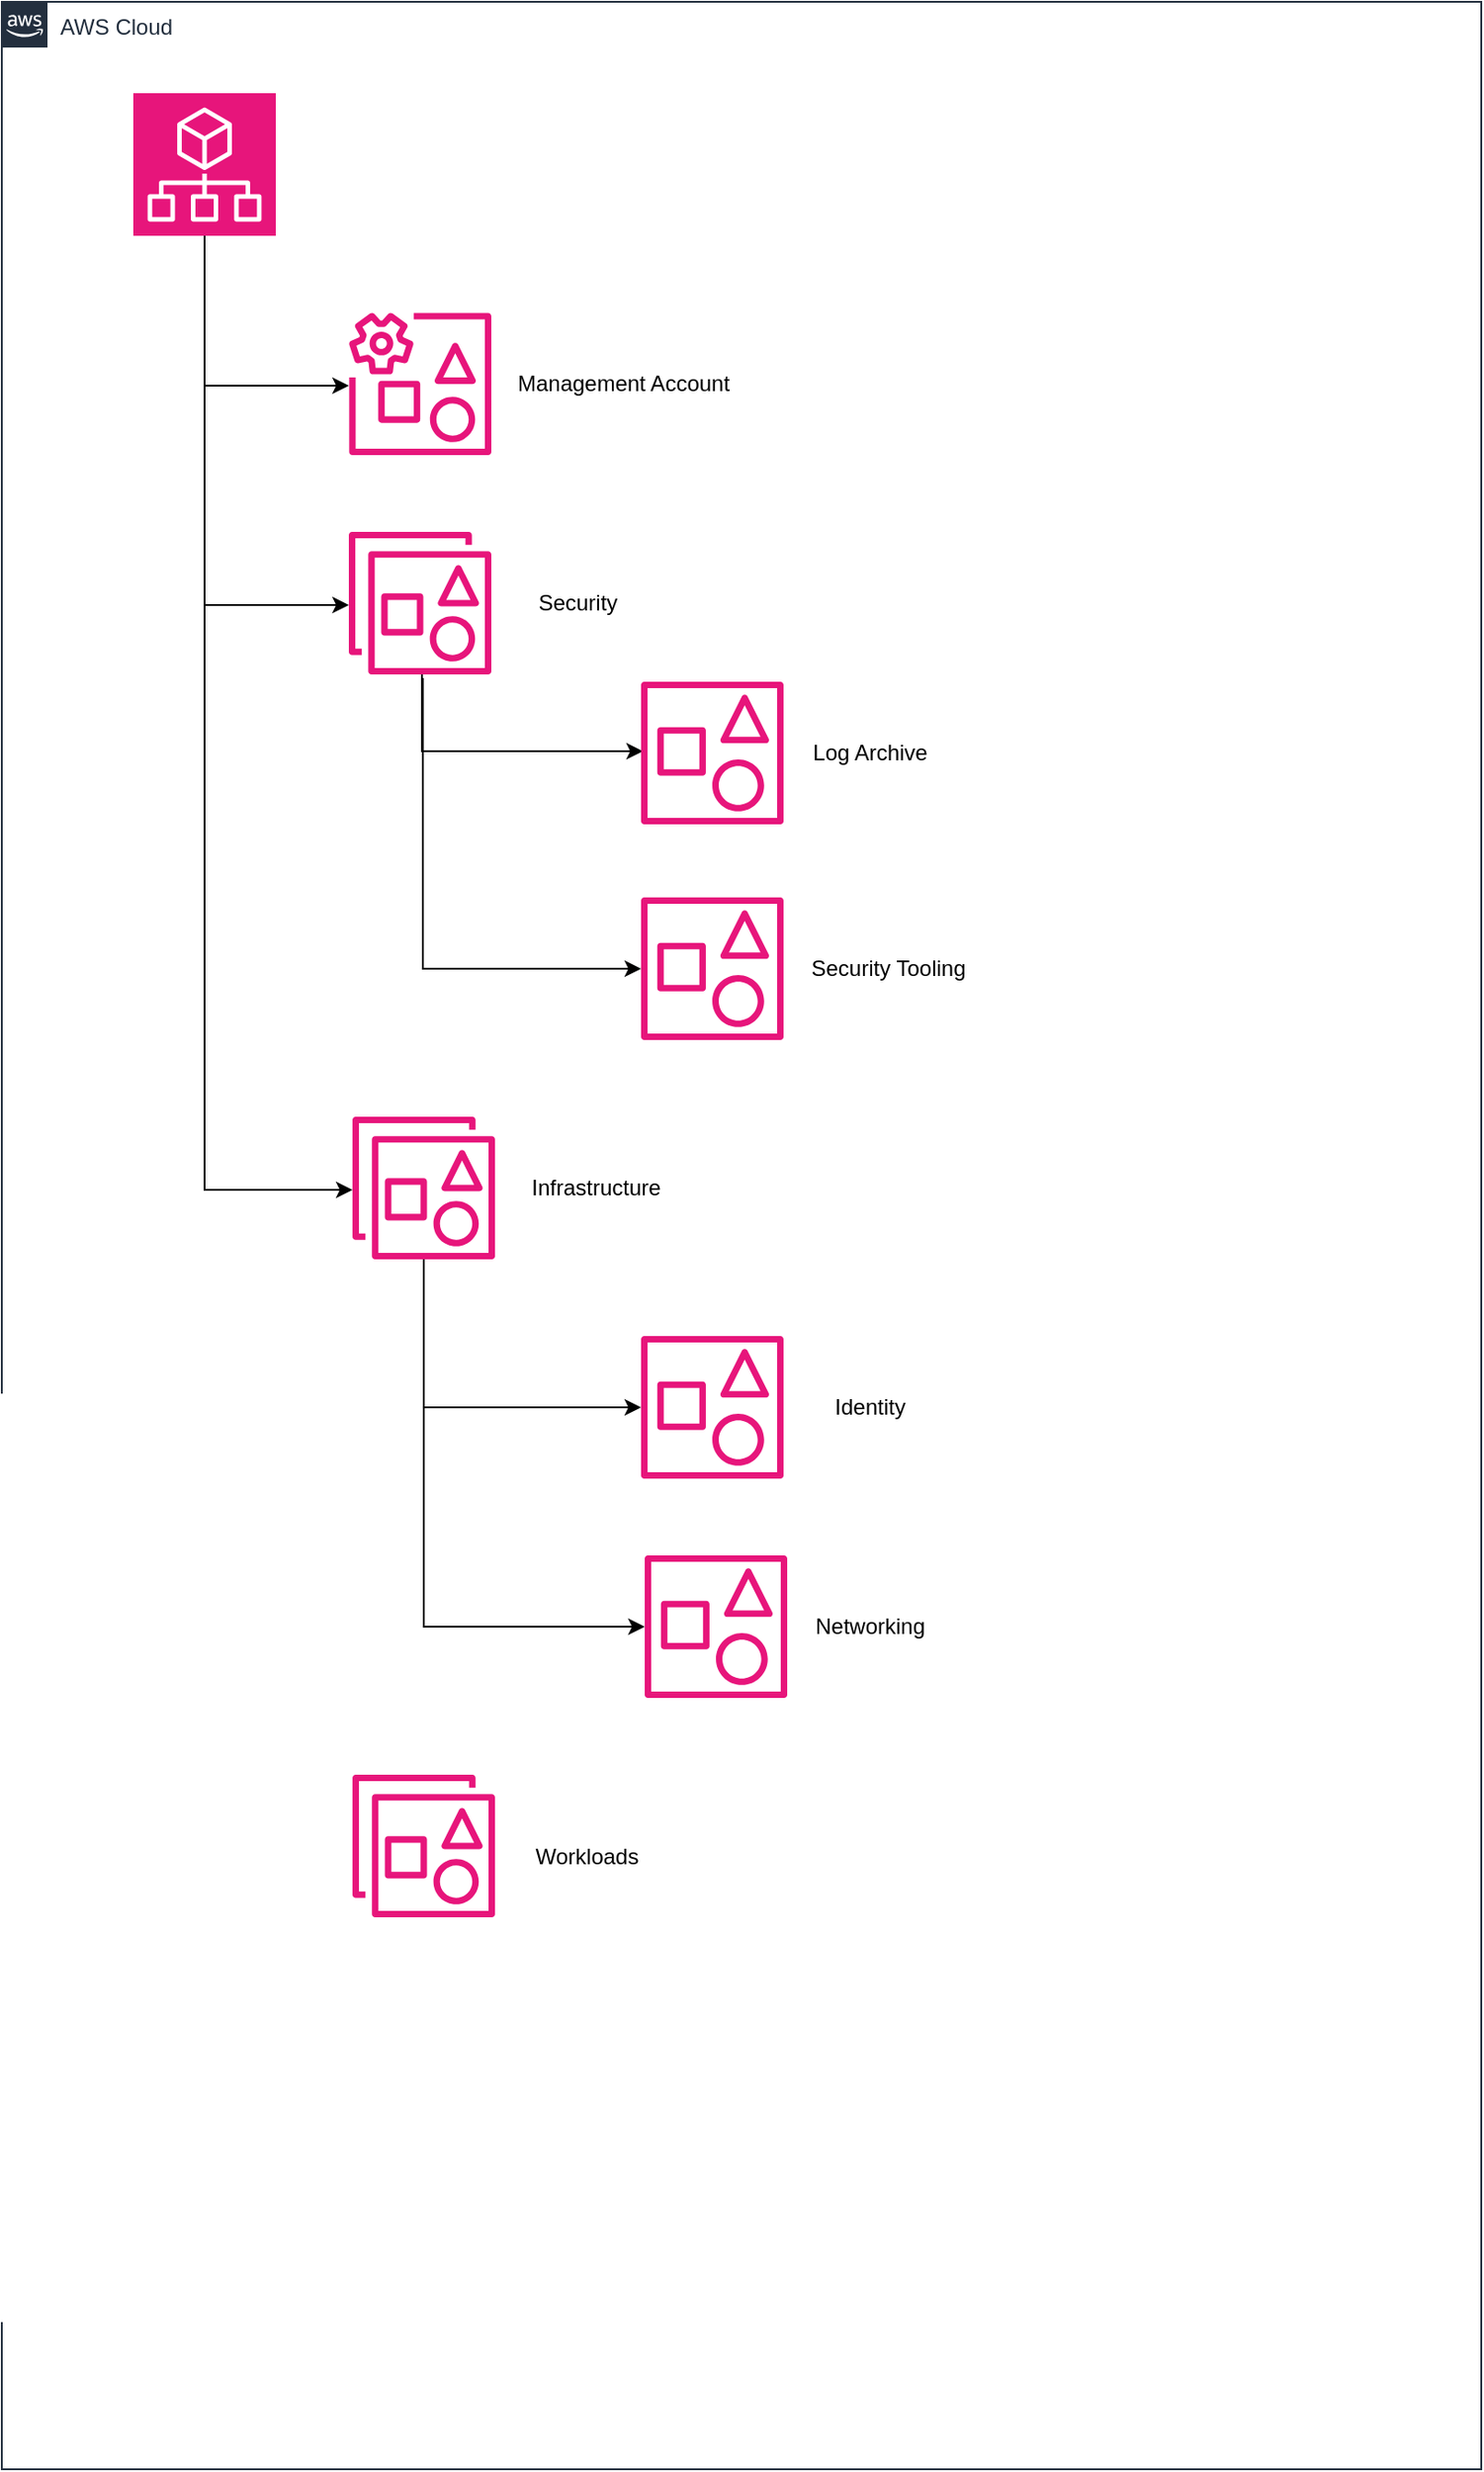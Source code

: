 <mxfile version="27.0.2">
  <diagram name="Сторінка-1" id="Bu3yCZcyRtmO8vV5ZE0F">
    <mxGraphModel dx="1426" dy="787" grid="1" gridSize="10" guides="1" tooltips="1" connect="1" arrows="1" fold="1" page="1" pageScale="1" pageWidth="827" pageHeight="1169" math="0" shadow="0">
      <root>
        <mxCell id="0" />
        <mxCell id="1" parent="0" />
        <mxCell id="iBRwoHVwdoJSEmxD0py--1" value="AWS Cloud" style="points=[[0,0],[0.25,0],[0.5,0],[0.75,0],[1,0],[1,0.25],[1,0.5],[1,0.75],[1,1],[0.75,1],[0.5,1],[0.25,1],[0,1],[0,0.75],[0,0.5],[0,0.25]];outlineConnect=0;gradientColor=none;html=1;whiteSpace=wrap;fontSize=12;fontStyle=0;container=1;pointerEvents=0;collapsible=0;recursiveResize=0;shape=mxgraph.aws4.group;grIcon=mxgraph.aws4.group_aws_cloud_alt;strokeColor=#232F3E;fillColor=none;verticalAlign=top;align=left;spacingLeft=30;fontColor=#232F3E;dashed=0;" parent="1" vertex="1">
          <mxGeometry x="10" y="70" width="810" height="1350" as="geometry" />
        </mxCell>
        <mxCell id="vQ-OvHwKWLwVCTqBm5JM-14" style="edgeStyle=orthogonalEdgeStyle;rounded=0;orthogonalLoop=1;jettySize=auto;html=1;exitX=0.5;exitY=1;exitDx=0;exitDy=0;exitPerimeter=0;" edge="1" parent="iBRwoHVwdoJSEmxD0py--1" source="iBRwoHVwdoJSEmxD0py--3" target="iBRwoHVwdoJSEmxD0py--5">
          <mxGeometry relative="1" as="geometry">
            <mxPoint x="40" y="330" as="sourcePoint" />
            <mxPoint x="119" y="551" as="targetPoint" />
            <Array as="points">
              <mxPoint x="111" y="330" />
            </Array>
          </mxGeometry>
        </mxCell>
        <mxCell id="vQ-OvHwKWLwVCTqBm5JM-23" style="edgeStyle=orthogonalEdgeStyle;rounded=0;orthogonalLoop=1;jettySize=auto;html=1;exitX=0.5;exitY=1;exitDx=0;exitDy=0;exitPerimeter=0;" edge="1" parent="iBRwoHVwdoJSEmxD0py--1" source="iBRwoHVwdoJSEmxD0py--3" target="vQ-OvHwKWLwVCTqBm5JM-21">
          <mxGeometry relative="1" as="geometry">
            <Array as="points">
              <mxPoint x="111" y="650" />
            </Array>
          </mxGeometry>
        </mxCell>
        <mxCell id="iBRwoHVwdoJSEmxD0py--3" value="" style="sketch=0;points=[[0,0,0],[0.25,0,0],[0.5,0,0],[0.75,0,0],[1,0,0],[0,1,0],[0.25,1,0],[0.5,1,0],[0.75,1,0],[1,1,0],[0,0.25,0],[0,0.5,0],[0,0.75,0],[1,0.25,0],[1,0.5,0],[1,0.75,0]];points=[[0,0,0],[0.25,0,0],[0.5,0,0],[0.75,0,0],[1,0,0],[0,1,0],[0.25,1,0],[0.5,1,0],[0.75,1,0],[1,1,0],[0,0.25,0],[0,0.5,0],[0,0.75,0],[1,0.25,0],[1,0.5,0],[1,0.75,0]];outlineConnect=0;fontColor=#232F3E;fillColor=#E7157B;strokeColor=#ffffff;dashed=0;verticalLabelPosition=bottom;verticalAlign=top;align=center;html=1;fontSize=12;fontStyle=0;aspect=fixed;shape=mxgraph.aws4.resourceIcon;resIcon=mxgraph.aws4.organizations;" parent="iBRwoHVwdoJSEmxD0py--1" vertex="1">
          <mxGeometry x="72" y="50" width="78" height="78" as="geometry" />
        </mxCell>
        <mxCell id="iBRwoHVwdoJSEmxD0py--4" value="" style="sketch=0;outlineConnect=0;fontColor=#232F3E;gradientColor=none;fillColor=#E7157B;strokeColor=none;dashed=0;verticalLabelPosition=bottom;verticalAlign=top;align=center;html=1;fontSize=12;fontStyle=0;aspect=fixed;pointerEvents=1;shape=mxgraph.aws4.organizations_management_account2;movable=1;resizable=1;rotatable=1;deletable=1;editable=1;locked=0;connectable=1;" parent="iBRwoHVwdoJSEmxD0py--1" vertex="1">
          <mxGeometry x="190" y="170" width="78" height="78" as="geometry" />
        </mxCell>
        <mxCell id="vQ-OvHwKWLwVCTqBm5JM-19" style="edgeStyle=orthogonalEdgeStyle;rounded=0;orthogonalLoop=1;jettySize=auto;html=1;" edge="1" parent="iBRwoHVwdoJSEmxD0py--1">
          <mxGeometry relative="1" as="geometry">
            <mxPoint x="230" y="368" as="sourcePoint" />
            <mxPoint x="351" y="410" as="targetPoint" />
            <Array as="points">
              <mxPoint x="230" y="410" />
            </Array>
          </mxGeometry>
        </mxCell>
        <mxCell id="vQ-OvHwKWLwVCTqBm5JM-20" style="edgeStyle=orthogonalEdgeStyle;rounded=0;orthogonalLoop=1;jettySize=auto;html=1;exitX=0.519;exitY=1.026;exitDx=0;exitDy=0;exitPerimeter=0;" edge="1" parent="iBRwoHVwdoJSEmxD0py--1" source="iBRwoHVwdoJSEmxD0py--5" target="vQ-OvHwKWLwVCTqBm5JM-17">
          <mxGeometry relative="1" as="geometry">
            <mxPoint x="110" y="530" as="sourcePoint" />
            <mxPoint x="231" y="691" as="targetPoint" />
            <Array as="points">
              <mxPoint x="231" y="529" />
            </Array>
          </mxGeometry>
        </mxCell>
        <mxCell id="iBRwoHVwdoJSEmxD0py--5" value="" style="sketch=0;outlineConnect=0;fontColor=#232F3E;gradientColor=none;fillColor=#E7157B;strokeColor=none;dashed=0;verticalLabelPosition=bottom;verticalAlign=top;align=center;html=1;fontSize=12;fontStyle=0;aspect=fixed;pointerEvents=1;shape=mxgraph.aws4.organizations_organizational_unit2;" parent="iBRwoHVwdoJSEmxD0py--1" vertex="1">
          <mxGeometry x="190" y="290" width="78" height="78" as="geometry" />
        </mxCell>
        <mxCell id="iBRwoHVwdoJSEmxD0py--6" value="" style="sketch=0;outlineConnect=0;fontColor=#232F3E;gradientColor=none;fillColor=#E7157B;strokeColor=none;dashed=0;verticalLabelPosition=bottom;verticalAlign=top;align=center;html=1;fontSize=12;fontStyle=0;aspect=fixed;pointerEvents=1;shape=mxgraph.aws4.organizations_account2;" parent="iBRwoHVwdoJSEmxD0py--1" vertex="1">
          <mxGeometry x="350" y="372" width="78" height="78" as="geometry" />
        </mxCell>
        <mxCell id="vQ-OvHwKWLwVCTqBm5JM-2" value="Security" style="text;html=1;align=center;verticalAlign=middle;resizable=0;points=[];autosize=1;strokeColor=none;fillColor=none;" vertex="1" parent="iBRwoHVwdoJSEmxD0py--1">
          <mxGeometry x="280" y="314" width="70" height="30" as="geometry" />
        </mxCell>
        <mxCell id="vQ-OvHwKWLwVCTqBm5JM-1" value="&lt;div&gt;Management Account&lt;/div&gt;" style="text;html=1;align=center;verticalAlign=middle;resizable=1;points=[];autosize=1;strokeColor=none;fillColor=none;movable=1;rotatable=1;deletable=1;editable=1;locked=0;connectable=1;" vertex="1" parent="iBRwoHVwdoJSEmxD0py--1">
          <mxGeometry x="270" y="194" width="140" height="30" as="geometry" />
        </mxCell>
        <mxCell id="vQ-OvHwKWLwVCTqBm5JM-13" value="" style="edgeStyle=orthogonalEdgeStyle;rounded=0;orthogonalLoop=1;jettySize=auto;html=1;" edge="1" parent="iBRwoHVwdoJSEmxD0py--1" source="iBRwoHVwdoJSEmxD0py--3" target="iBRwoHVwdoJSEmxD0py--4">
          <mxGeometry relative="1" as="geometry">
            <Array as="points">
              <mxPoint x="111" y="210" />
            </Array>
          </mxGeometry>
        </mxCell>
        <mxCell id="vQ-OvHwKWLwVCTqBm5JM-15" value="&lt;div&gt;Log Archive&lt;/div&gt;" style="text;html=1;align=center;verticalAlign=middle;resizable=0;points=[];autosize=1;strokeColor=none;fillColor=none;" vertex="1" parent="iBRwoHVwdoJSEmxD0py--1">
          <mxGeometry x="430" y="396" width="90" height="30" as="geometry" />
        </mxCell>
        <mxCell id="vQ-OvHwKWLwVCTqBm5JM-17" value="" style="sketch=0;outlineConnect=0;fontColor=#232F3E;gradientColor=none;fillColor=#E7157B;strokeColor=none;dashed=0;verticalLabelPosition=bottom;verticalAlign=top;align=center;html=1;fontSize=12;fontStyle=0;aspect=fixed;pointerEvents=1;shape=mxgraph.aws4.organizations_account2;" vertex="1" parent="iBRwoHVwdoJSEmxD0py--1">
          <mxGeometry x="350" y="490" width="78" height="78" as="geometry" />
        </mxCell>
        <mxCell id="vQ-OvHwKWLwVCTqBm5JM-18" value="Security Tooling" style="text;html=1;align=center;verticalAlign=middle;resizable=0;points=[];autosize=1;strokeColor=none;fillColor=none;" vertex="1" parent="iBRwoHVwdoJSEmxD0py--1">
          <mxGeometry x="430" y="514" width="110" height="30" as="geometry" />
        </mxCell>
        <mxCell id="vQ-OvHwKWLwVCTqBm5JM-31" style="edgeStyle=orthogonalEdgeStyle;rounded=0;orthogonalLoop=1;jettySize=auto;html=1;" edge="1" parent="iBRwoHVwdoJSEmxD0py--1" source="vQ-OvHwKWLwVCTqBm5JM-21" target="vQ-OvHwKWLwVCTqBm5JM-25">
          <mxGeometry relative="1" as="geometry">
            <Array as="points">
              <mxPoint x="231" y="769" />
            </Array>
          </mxGeometry>
        </mxCell>
        <mxCell id="vQ-OvHwKWLwVCTqBm5JM-32" style="edgeStyle=orthogonalEdgeStyle;rounded=0;orthogonalLoop=1;jettySize=auto;html=1;" edge="1" parent="iBRwoHVwdoJSEmxD0py--1" source="vQ-OvHwKWLwVCTqBm5JM-21" target="vQ-OvHwKWLwVCTqBm5JM-27">
          <mxGeometry relative="1" as="geometry">
            <Array as="points">
              <mxPoint x="231" y="889" />
            </Array>
          </mxGeometry>
        </mxCell>
        <mxCell id="vQ-OvHwKWLwVCTqBm5JM-21" value="" style="sketch=0;outlineConnect=0;fontColor=#232F3E;gradientColor=none;fillColor=#E7157B;strokeColor=none;dashed=0;verticalLabelPosition=bottom;verticalAlign=top;align=center;html=1;fontSize=12;fontStyle=0;aspect=fixed;pointerEvents=1;shape=mxgraph.aws4.organizations_organizational_unit2;" vertex="1" parent="iBRwoHVwdoJSEmxD0py--1">
          <mxGeometry x="192" y="610" width="78" height="78" as="geometry" />
        </mxCell>
        <mxCell id="vQ-OvHwKWLwVCTqBm5JM-22" value="Infrastructure" style="text;html=1;align=center;verticalAlign=middle;resizable=0;points=[];autosize=1;strokeColor=none;fillColor=none;" vertex="1" parent="iBRwoHVwdoJSEmxD0py--1">
          <mxGeometry x="280" y="634" width="90" height="30" as="geometry" />
        </mxCell>
        <mxCell id="vQ-OvHwKWLwVCTqBm5JM-25" value="" style="sketch=0;outlineConnect=0;fontColor=#232F3E;gradientColor=none;fillColor=#E7157B;strokeColor=none;dashed=0;verticalLabelPosition=bottom;verticalAlign=top;align=center;html=1;fontSize=12;fontStyle=0;aspect=fixed;pointerEvents=1;shape=mxgraph.aws4.organizations_account2;" vertex="1" parent="iBRwoHVwdoJSEmxD0py--1">
          <mxGeometry x="350" y="730" width="78" height="78" as="geometry" />
        </mxCell>
        <mxCell id="vQ-OvHwKWLwVCTqBm5JM-26" value="Identity" style="text;html=1;align=center;verticalAlign=middle;resizable=0;points=[];autosize=1;strokeColor=none;fillColor=none;" vertex="1" parent="iBRwoHVwdoJSEmxD0py--1">
          <mxGeometry x="445" y="754" width="60" height="30" as="geometry" />
        </mxCell>
        <mxCell id="vQ-OvHwKWLwVCTqBm5JM-27" value="" style="sketch=0;outlineConnect=0;fontColor=#232F3E;gradientColor=none;fillColor=#E7157B;strokeColor=none;dashed=0;verticalLabelPosition=bottom;verticalAlign=top;align=center;html=1;fontSize=12;fontStyle=0;aspect=fixed;pointerEvents=1;shape=mxgraph.aws4.organizations_account2;" vertex="1" parent="iBRwoHVwdoJSEmxD0py--1">
          <mxGeometry x="352" y="850" width="78" height="78" as="geometry" />
        </mxCell>
        <mxCell id="vQ-OvHwKWLwVCTqBm5JM-28" value="Networking" style="text;html=1;align=center;verticalAlign=middle;resizable=0;points=[];autosize=1;strokeColor=none;fillColor=none;" vertex="1" parent="iBRwoHVwdoJSEmxD0py--1">
          <mxGeometry x="435" y="874" width="80" height="30" as="geometry" />
        </mxCell>
        <mxCell id="vQ-OvHwKWLwVCTqBm5JM-29" value="" style="sketch=0;outlineConnect=0;fontColor=#232F3E;gradientColor=none;fillColor=#E7157B;strokeColor=none;dashed=0;verticalLabelPosition=bottom;verticalAlign=top;align=center;html=1;fontSize=12;fontStyle=0;aspect=fixed;pointerEvents=1;shape=mxgraph.aws4.organizations_organizational_unit2;" vertex="1" parent="iBRwoHVwdoJSEmxD0py--1">
          <mxGeometry x="192" y="970" width="78" height="78" as="geometry" />
        </mxCell>
        <mxCell id="vQ-OvHwKWLwVCTqBm5JM-30" value="Workloads" style="text;html=1;align=center;verticalAlign=middle;resizable=0;points=[];autosize=1;strokeColor=none;fillColor=none;" vertex="1" parent="iBRwoHVwdoJSEmxD0py--1">
          <mxGeometry x="280" y="1000" width="80" height="30" as="geometry" />
        </mxCell>
      </root>
    </mxGraphModel>
  </diagram>
</mxfile>
